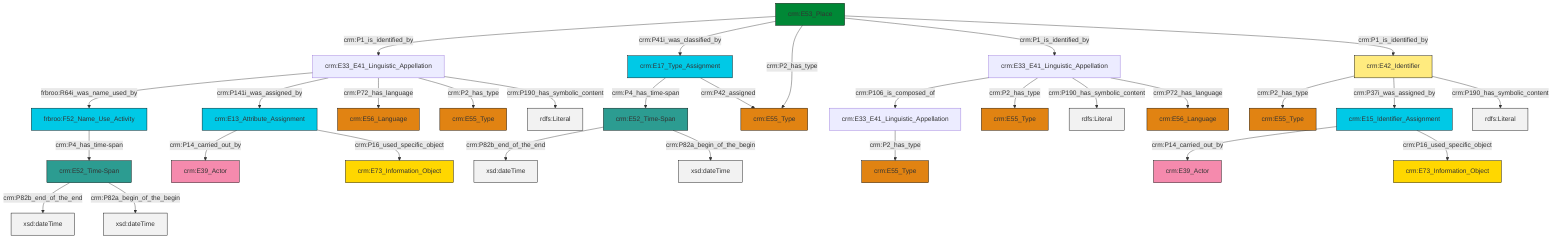 graph TD
classDef Literal fill:#f2f2f2,stroke:#000000;
classDef CRM_Entity fill:#FFFFFF,stroke:#000000;
classDef Temporal_Entity fill:#00C9E6, stroke:#000000;
classDef Type fill:#E18312, stroke:#000000;
classDef Time-Span fill:#2C9C91, stroke:#000000;
classDef Appellation fill:#FFEB7F, stroke:#000000;
classDef Place fill:#008836, stroke:#000000;
classDef Persistent_Item fill:#B266B2, stroke:#000000;
classDef Conceptual_Object fill:#FFD700, stroke:#000000;
classDef Physical_Thing fill:#D2B48C, stroke:#000000;
classDef Actor fill:#f58aad, stroke:#000000;
classDef PC_Classes fill:#4ce600, stroke:#000000;
classDef Multi fill:#cccccc,stroke:#000000;

8["crm:E17_Type_Assignment"]:::Temporal_Entity -->|crm:P4_has_time-span| 9["crm:E52_Time-Span"]:::Time-Span
4["crm:E33_E41_Linguistic_Appellation"]:::Default -->|crm:P2_has_type| 10["crm:E55_Type"]:::Type
2["crm:E53_Place"]:::Place -->|crm:P1_is_identified_by| 11["crm:E33_E41_Linguistic_Appellation"]:::Default
0["crm:E15_Identifier_Assignment"]:::Temporal_Entity -->|crm:P14_carried_out_by| 15["crm:E39_Actor"]:::Actor
16["crm:E42_Identifier"]:::Appellation -->|crm:P2_has_type| 17["crm:E55_Type"]:::Type
8["crm:E17_Type_Assignment"]:::Temporal_Entity -->|crm:P42_assigned| 21["crm:E55_Type"]:::Type
22["crm:E52_Time-Span"]:::Time-Span -->|crm:P82b_end_of_the_end| 23[xsd:dateTime]:::Literal
11["crm:E33_E41_Linguistic_Appellation"]:::Default -->|frbroo:R64i_was_name_used_by| 24["frbroo:F52_Name_Use_Activity"]:::Temporal_Entity
9["crm:E52_Time-Span"]:::Time-Span -->|crm:P82b_end_of_the_end| 26[xsd:dateTime]:::Literal
9["crm:E52_Time-Span"]:::Time-Span -->|crm:P82a_begin_of_the_begin| 28[xsd:dateTime]:::Literal
11["crm:E33_E41_Linguistic_Appellation"]:::Default -->|crm:P141i_was_assigned_by| 31["crm:E13_Attribute_Assignment"]:::Temporal_Entity
35["crm:E33_E41_Linguistic_Appellation"]:::Default -->|crm:P106_is_composed_of| 4["crm:E33_E41_Linguistic_Appellation"]:::Default
22["crm:E52_Time-Span"]:::Time-Span -->|crm:P82a_begin_of_the_begin| 36[xsd:dateTime]:::Literal
0["crm:E15_Identifier_Assignment"]:::Temporal_Entity -->|crm:P16_used_specific_object| 37["crm:E73_Information_Object"]:::Conceptual_Object
2["crm:E53_Place"]:::Place -->|crm:P41i_was_classified_by| 8["crm:E17_Type_Assignment"]:::Temporal_Entity
11["crm:E33_E41_Linguistic_Appellation"]:::Default -->|crm:P72_has_language| 38["crm:E56_Language"]:::Type
16["crm:E42_Identifier"]:::Appellation -->|crm:P37i_was_assigned_by| 0["crm:E15_Identifier_Assignment"]:::Temporal_Entity
24["frbroo:F52_Name_Use_Activity"]:::Temporal_Entity -->|crm:P4_has_time-span| 22["crm:E52_Time-Span"]:::Time-Span
11["crm:E33_E41_Linguistic_Appellation"]:::Default -->|crm:P2_has_type| 19["crm:E55_Type"]:::Type
35["crm:E33_E41_Linguistic_Appellation"]:::Default -->|crm:P2_has_type| 12["crm:E55_Type"]:::Type
31["crm:E13_Attribute_Assignment"]:::Temporal_Entity -->|crm:P14_carried_out_by| 41["crm:E39_Actor"]:::Actor
35["crm:E33_E41_Linguistic_Appellation"]:::Default -->|crm:P190_has_symbolic_content| 44[rdfs:Literal]:::Literal
2["crm:E53_Place"]:::Place -->|crm:P2_has_type| 21["crm:E55_Type"]:::Type
16["crm:E42_Identifier"]:::Appellation -->|crm:P190_has_symbolic_content| 49[rdfs:Literal]:::Literal
2["crm:E53_Place"]:::Place -->|crm:P1_is_identified_by| 35["crm:E33_E41_Linguistic_Appellation"]:::Default
2["crm:E53_Place"]:::Place -->|crm:P1_is_identified_by| 16["crm:E42_Identifier"]:::Appellation
31["crm:E13_Attribute_Assignment"]:::Temporal_Entity -->|crm:P16_used_specific_object| 6["crm:E73_Information_Object"]:::Conceptual_Object
11["crm:E33_E41_Linguistic_Appellation"]:::Default -->|crm:P190_has_symbolic_content| 51[rdfs:Literal]:::Literal
35["crm:E33_E41_Linguistic_Appellation"]:::Default -->|crm:P72_has_language| 29["crm:E56_Language"]:::Type